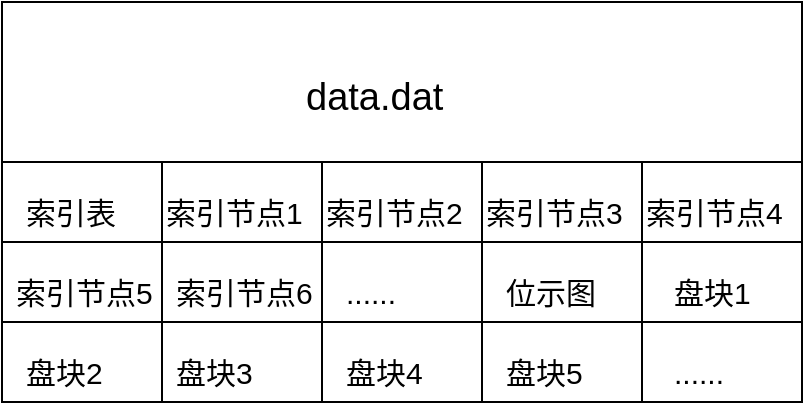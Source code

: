 <mxfile>
    <diagram id="Ms94pHZ8jWqX3jGR9Qce" name="Page-1">
        <mxGraphModel dx="573" dy="529" grid="1" gridSize="10" guides="1" tooltips="1" connect="1" arrows="1" fold="1" page="1" pageScale="1" pageWidth="827" pageHeight="1169" math="0" shadow="0">
            <root>
                <mxCell id="0"/>
                <mxCell id="1" parent="0"/>
                <mxCell id="2" value="" style="rounded=0;whiteSpace=wrap;html=1;" vertex="1" parent="1">
                    <mxGeometry x="80" y="120" width="400" height="200" as="geometry"/>
                </mxCell>
                <mxCell id="3" value="" style="endArrow=none;html=1;" edge="1" parent="1">
                    <mxGeometry width="50" height="50" relative="1" as="geometry">
                        <mxPoint x="80" y="200" as="sourcePoint"/>
                        <mxPoint x="480" y="200" as="targetPoint"/>
                    </mxGeometry>
                </mxCell>
                <mxCell id="4" value="" style="endArrow=none;html=1;" edge="1" parent="1">
                    <mxGeometry width="50" height="50" relative="1" as="geometry">
                        <mxPoint x="80" y="240" as="sourcePoint"/>
                        <mxPoint x="480" y="240" as="targetPoint"/>
                    </mxGeometry>
                </mxCell>
                <mxCell id="5" value="" style="endArrow=none;html=1;" edge="1" parent="1">
                    <mxGeometry width="50" height="50" relative="1" as="geometry">
                        <mxPoint x="80" y="280" as="sourcePoint"/>
                        <mxPoint x="480" y="280" as="targetPoint"/>
                    </mxGeometry>
                </mxCell>
                <mxCell id="6" value="" style="endArrow=none;html=1;" edge="1" parent="1">
                    <mxGeometry width="50" height="50" relative="1" as="geometry">
                        <mxPoint x="160" y="200" as="sourcePoint"/>
                        <mxPoint x="160" y="320" as="targetPoint"/>
                    </mxGeometry>
                </mxCell>
                <mxCell id="7" value="" style="endArrow=none;html=1;" edge="1" parent="1">
                    <mxGeometry width="50" height="50" relative="1" as="geometry">
                        <mxPoint x="240" y="200" as="sourcePoint"/>
                        <mxPoint x="240" y="320" as="targetPoint"/>
                    </mxGeometry>
                </mxCell>
                <mxCell id="8" value="" style="endArrow=none;html=1;" edge="1" parent="1">
                    <mxGeometry width="50" height="50" relative="1" as="geometry">
                        <mxPoint x="320" y="200" as="sourcePoint"/>
                        <mxPoint x="320" y="320" as="targetPoint"/>
                    </mxGeometry>
                </mxCell>
                <mxCell id="9" value="" style="endArrow=none;html=1;" edge="1" parent="1">
                    <mxGeometry width="50" height="50" relative="1" as="geometry">
                        <mxPoint x="400" y="200" as="sourcePoint"/>
                        <mxPoint x="400" y="320" as="targetPoint"/>
                    </mxGeometry>
                </mxCell>
                <mxCell id="14" value="&lt;div style=&quot;text-align: center&quot;&gt;&lt;font face=&quot;helvetica&quot;&gt;&lt;span style=&quot;font-size: 15px&quot;&gt;......&lt;/span&gt;&lt;/font&gt;&lt;/div&gt;" style="text;whiteSpace=wrap;html=1;" vertex="1" parent="1">
                    <mxGeometry x="414" y="290" width="70" height="30" as="geometry"/>
                </mxCell>
                <mxCell id="15" value="&lt;div style=&quot;text-align: center&quot;&gt;&lt;font face=&quot;helvetica&quot; style=&quot;font-size: 19px&quot;&gt;data.dat&lt;/font&gt;&lt;/div&gt;" style="text;whiteSpace=wrap;html=1;" vertex="1" parent="1">
                    <mxGeometry x="230" y="150" width="70" height="30" as="geometry"/>
                </mxCell>
                <mxCell id="16" value="&lt;div style=&quot;text-align: center&quot;&gt;&lt;font face=&quot;helvetica&quot;&gt;&lt;span style=&quot;font-size: 15px&quot;&gt;索引表&lt;/span&gt;&lt;/font&gt;&lt;/div&gt;" style="text;whiteSpace=wrap;html=1;" vertex="1" parent="1">
                    <mxGeometry x="90" y="210" width="70" height="30" as="geometry"/>
                </mxCell>
                <mxCell id="17" value="&lt;div style=&quot;text-align: center&quot;&gt;&lt;font face=&quot;helvetica&quot;&gt;&lt;span style=&quot;font-size: 15px&quot;&gt;索引节点1&lt;/span&gt;&lt;/font&gt;&lt;/div&gt;" style="text;whiteSpace=wrap;html=1;" vertex="1" parent="1">
                    <mxGeometry x="160" y="210" width="80" height="30" as="geometry"/>
                </mxCell>
                <mxCell id="23" value="&lt;div style=&quot;text-align: center&quot;&gt;&lt;font face=&quot;helvetica&quot;&gt;&lt;span style=&quot;font-size: 15px&quot;&gt;......&lt;/span&gt;&lt;/font&gt;&lt;/div&gt;" style="text;whiteSpace=wrap;html=1;" vertex="1" parent="1">
                    <mxGeometry x="250" y="250" width="70" height="30" as="geometry"/>
                </mxCell>
                <mxCell id="24" value="&lt;div style=&quot;text-align: center&quot;&gt;&lt;font style=&quot;font-size: 15px&quot;&gt;位示图&lt;/font&gt;&lt;/div&gt;" style="text;whiteSpace=wrap;html=1;" vertex="1" parent="1">
                    <mxGeometry x="330" y="250" width="70" height="30" as="geometry"/>
                </mxCell>
                <mxCell id="25" value="&lt;div style=&quot;text-align: center&quot;&gt;&lt;font face=&quot;helvetica&quot;&gt;&lt;span style=&quot;font-size: 15px&quot;&gt;盘块1&lt;/span&gt;&lt;/font&gt;&lt;/div&gt;" style="text;whiteSpace=wrap;html=1;" vertex="1" parent="1">
                    <mxGeometry x="414" y="250" width="70" height="30" as="geometry"/>
                </mxCell>
                <mxCell id="26" value="&lt;div style=&quot;text-align: center&quot;&gt;&lt;font face=&quot;helvetica&quot;&gt;&lt;span style=&quot;font-size: 15px&quot;&gt;索引节点2&lt;/span&gt;&lt;/font&gt;&lt;/div&gt;" style="text;whiteSpace=wrap;html=1;" vertex="1" parent="1">
                    <mxGeometry x="240" y="210" width="80" height="30" as="geometry"/>
                </mxCell>
                <mxCell id="27" value="&lt;div style=&quot;text-align: center&quot;&gt;&lt;font face=&quot;helvetica&quot;&gt;&lt;span style=&quot;font-size: 15px&quot;&gt;索引节点3&lt;/span&gt;&lt;/font&gt;&lt;/div&gt;" style="text;whiteSpace=wrap;html=1;" vertex="1" parent="1">
                    <mxGeometry x="320" y="210" width="80" height="30" as="geometry"/>
                </mxCell>
                <mxCell id="28" value="&lt;div style=&quot;text-align: center&quot;&gt;&lt;font face=&quot;helvetica&quot;&gt;&lt;span style=&quot;font-size: 15px&quot;&gt;索引节点4&lt;/span&gt;&lt;/font&gt;&lt;/div&gt;" style="text;whiteSpace=wrap;html=1;" vertex="1" parent="1">
                    <mxGeometry x="400" y="210" width="80" height="30" as="geometry"/>
                </mxCell>
                <mxCell id="29" value="&lt;div style=&quot;text-align: center&quot;&gt;&lt;font face=&quot;helvetica&quot;&gt;&lt;span style=&quot;font-size: 15px&quot;&gt;索引节点5&lt;/span&gt;&lt;/font&gt;&lt;/div&gt;" style="text;whiteSpace=wrap;html=1;" vertex="1" parent="1">
                    <mxGeometry x="85" y="250" width="80" height="30" as="geometry"/>
                </mxCell>
                <mxCell id="30" value="&lt;div style=&quot;text-align: center&quot;&gt;&lt;font face=&quot;helvetica&quot;&gt;&lt;span style=&quot;font-size: 15px&quot;&gt;索引节点6&lt;/span&gt;&lt;/font&gt;&lt;/div&gt;" style="text;whiteSpace=wrap;html=1;" vertex="1" parent="1">
                    <mxGeometry x="165" y="250" width="80" height="30" as="geometry"/>
                </mxCell>
                <mxCell id="31" value="&lt;div style=&quot;text-align: center&quot;&gt;&lt;font face=&quot;helvetica&quot;&gt;&lt;span style=&quot;font-size: 15px&quot;&gt;盘块2&lt;/span&gt;&lt;/font&gt;&lt;/div&gt;" style="text;whiteSpace=wrap;html=1;" vertex="1" parent="1">
                    <mxGeometry x="90" y="290" width="70" height="30" as="geometry"/>
                </mxCell>
                <mxCell id="32" value="&lt;div style=&quot;text-align: center&quot;&gt;&lt;font face=&quot;helvetica&quot;&gt;&lt;span style=&quot;font-size: 15px&quot;&gt;盘块3&lt;/span&gt;&lt;/font&gt;&lt;/div&gt;" style="text;whiteSpace=wrap;html=1;" vertex="1" parent="1">
                    <mxGeometry x="165" y="290" width="70" height="30" as="geometry"/>
                </mxCell>
                <mxCell id="33" value="&lt;div style=&quot;text-align: center&quot;&gt;&lt;font face=&quot;helvetica&quot;&gt;&lt;span style=&quot;font-size: 15px&quot;&gt;盘块4&lt;/span&gt;&lt;/font&gt;&lt;/div&gt;" style="text;whiteSpace=wrap;html=1;" vertex="1" parent="1">
                    <mxGeometry x="250" y="290" width="70" height="30" as="geometry"/>
                </mxCell>
                <mxCell id="34" value="&lt;div style=&quot;text-align: center&quot;&gt;&lt;font face=&quot;helvetica&quot;&gt;&lt;span style=&quot;font-size: 15px&quot;&gt;盘块5&lt;/span&gt;&lt;/font&gt;&lt;/div&gt;" style="text;whiteSpace=wrap;html=1;" vertex="1" parent="1">
                    <mxGeometry x="330" y="290" width="70" height="30" as="geometry"/>
                </mxCell>
            </root>
        </mxGraphModel>
    </diagram>
</mxfile>